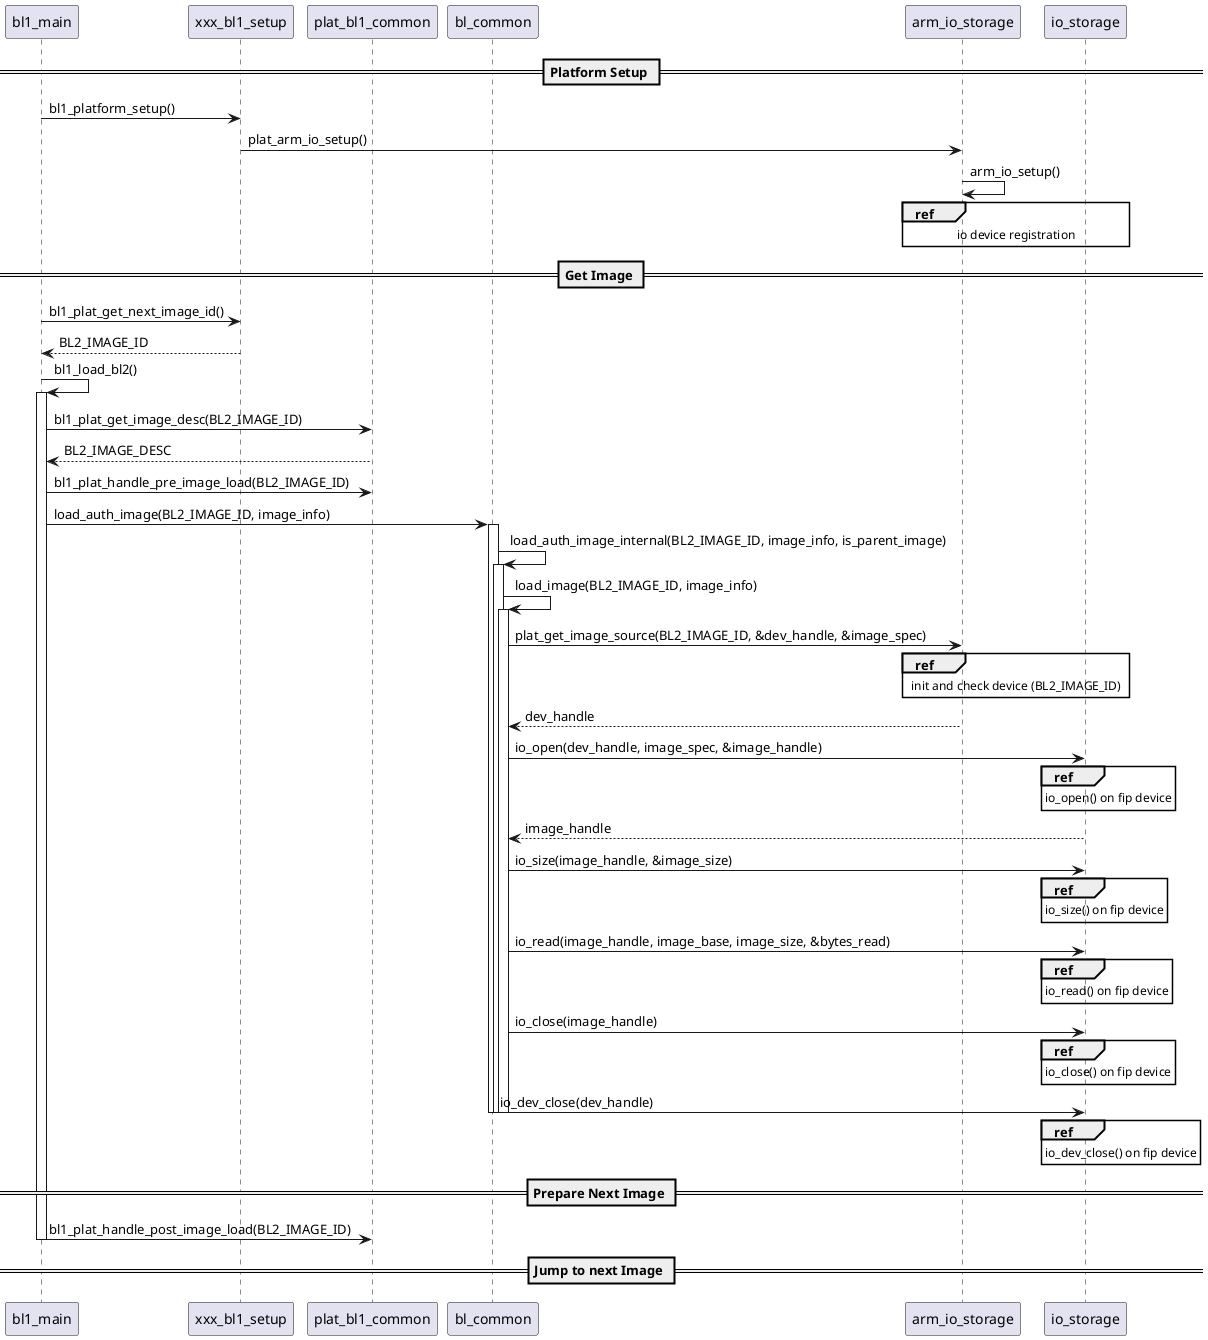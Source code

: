 @startuml

participant bl_common order 1
participant arm_io_storage order 2
participant io_storage order 3

== Platform Setup ==

bl1_main -> xxx_bl1_setup : bl1_platform_setup()
xxx_bl1_setup -> arm_io_storage : plat_arm_io_setup()

arm_io_storage -> arm_io_storage : arm_io_setup()
ref over arm_io_storage, io_storage : io device registration

== Get Image ==
bl1_main -> xxx_bl1_setup : bl1_plat_get_next_image_id()
bl1_main <-- xxx_bl1_setup : BL2_IMAGE_ID

bl1_main -> bl1_main : bl1_load_bl2()
activate bl1_main
bl1_main -> plat_bl1_common : bl1_plat_get_image_desc(BL2_IMAGE_ID)
bl1_main <-- plat_bl1_common : BL2_IMAGE_DESC

bl1_main -> plat_bl1_common : bl1_plat_handle_pre_image_load(BL2_IMAGE_ID)

bl1_main -> bl_common : load_auth_image(BL2_IMAGE_ID, image_info)
activate bl_common
bl_common -> bl_common : load_auth_image_internal(BL2_IMAGE_ID, image_info, is_parent_image)
activate bl_common
bl_common -> bl_common : load_image(BL2_IMAGE_ID, image_info)
activate bl_common
bl_common -> arm_io_storage : plat_get_image_source(BL2_IMAGE_ID, &dev_handle, &image_spec)
ref over arm_io_storage, io_storage : init and check device (BL2_IMAGE_ID)
bl_common <-- arm_io_storage : dev_handle

bl_common -> io_storage : io_open(dev_handle, image_spec, &image_handle)
ref over io_storage : io_open() on fip device
bl_common <-- io_storage : image_handle
bl_common -> io_storage : io_size(image_handle, &image_size)
ref over io_storage : io_size() on fip device
bl_common -> io_storage : io_read(image_handle, image_base, image_size, &bytes_read)
ref over io_storage : io_read() on fip device
bl_common -> io_storage : io_close(image_handle)
ref over io_storage : io_close() on fip device
bl_common -> io_storage : io_dev_close(dev_handle)
ref over io_storage : io_dev_close() on fip device

deactivate bl_common
deactivate bl_common
deactivate bl_common

== Prepare Next Image ==
bl1_main -> plat_bl1_common : bl1_plat_handle_post_image_load(BL2_IMAGE_ID)

deactivate bl1_main

== Jump to next Image ==

@enduml
